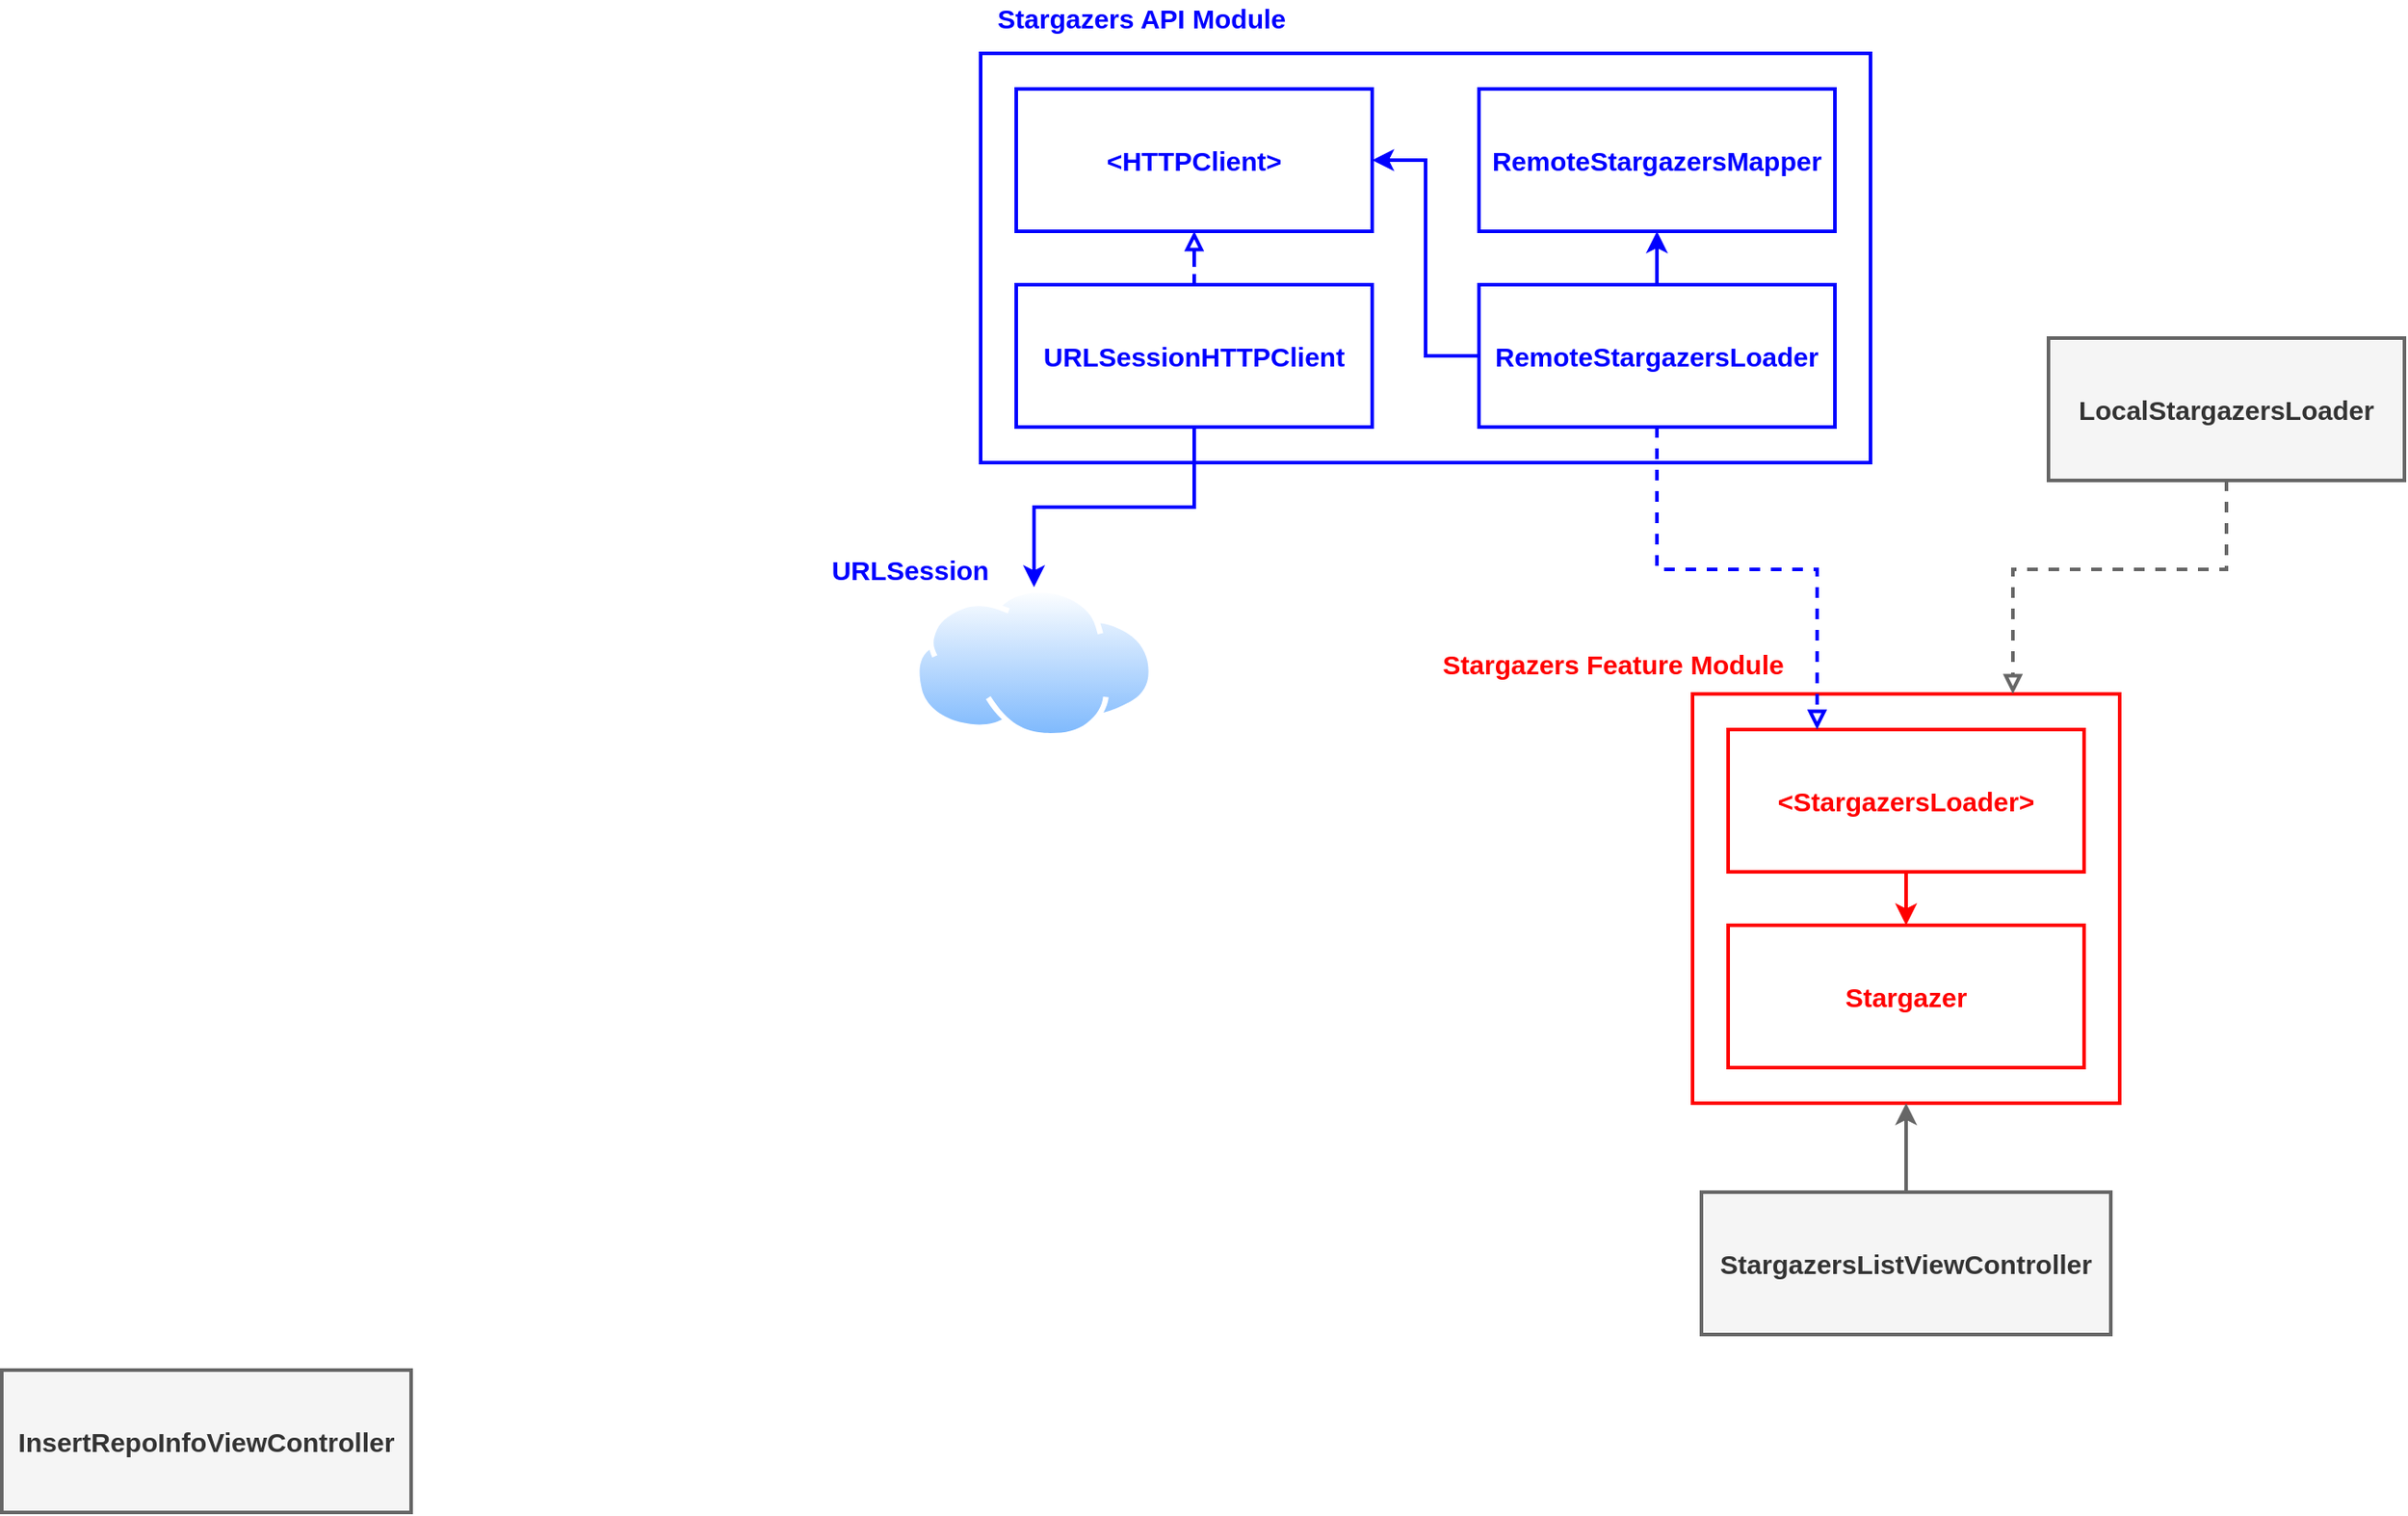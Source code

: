 <mxfile version="14.9.6" type="device"><diagram id="zfFk2GnqR2T1KwoDTGku" name="Page-1"><mxGraphModel dx="3106" dy="2019" grid="1" gridSize="10" guides="1" tooltips="1" connect="1" arrows="1" fold="1" page="0" pageScale="1" pageWidth="827" pageHeight="1169" math="0" shadow="0"><root><mxCell id="0"/><mxCell id="1" parent="0"/><mxCell id="nP8Dd_P6U7jX99yTA_pq-10" value="" style="rounded=0;whiteSpace=wrap;html=1;fillColor=none;strokeWidth=2;strokeColor=#FF0000;" parent="1" vertex="1"><mxGeometry x="-840" y="-580" width="240" height="230" as="geometry"/></mxCell><mxCell id="nP8Dd_P6U7jX99yTA_pq-1" value="" style="rounded=0;whiteSpace=wrap;html=1;fillColor=none;strokeWidth=2;strokeColor=#0000FF;" parent="1" vertex="1"><mxGeometry x="-1240" y="-940" width="500" height="230" as="geometry"/></mxCell><mxCell id="_gjuGQUOKB3lQBDrmwEA-5" style="edgeStyle=orthogonalEdgeStyle;rounded=0;orthogonalLoop=1;jettySize=auto;html=1;fontSize=12;strokeWidth=2;strokeColor=#666666;fillColor=#f5f5f5;entryX=0.5;entryY=1;entryDx=0;entryDy=0;" parent="1" source="_gjuGQUOKB3lQBDrmwEA-1" target="nP8Dd_P6U7jX99yTA_pq-10" edge="1"><mxGeometry relative="1" as="geometry"><mxPoint x="-720" y="-270" as="targetPoint"/></mxGeometry></mxCell><mxCell id="_gjuGQUOKB3lQBDrmwEA-1" value="StargazersListViewController" style="rounded=0;whiteSpace=wrap;html=1;strokeWidth=2;fontSize=15;fontStyle=1;strokeColor=#666666;fontColor=#333333;fillColor=#f5f5f5;" parent="1" vertex="1"><mxGeometry x="-835" y="-300" width="230" height="80" as="geometry"/></mxCell><mxCell id="nP8Dd_P6U7jX99yTA_pq-13" value="" style="edgeStyle=orthogonalEdgeStyle;rounded=0;orthogonalLoop=1;jettySize=auto;html=1;fontSize=15;fontColor=#FF0000;endArrow=classic;endFill=1;strokeWidth=2;strokeColor=#FF0000;" parent="1" source="_gjuGQUOKB3lQBDrmwEA-3" target="nP8Dd_P6U7jX99yTA_pq-12" edge="1"><mxGeometry relative="1" as="geometry"/></mxCell><mxCell id="_gjuGQUOKB3lQBDrmwEA-3" value="&amp;lt;StargazersLoader&amp;gt;" style="rounded=0;whiteSpace=wrap;html=1;fontSize=15;strokeWidth=2;fontStyle=1;strokeColor=#FF0000;fontColor=#FF0000;" parent="1" vertex="1"><mxGeometry x="-820" y="-560" width="200" height="80" as="geometry"/></mxCell><mxCell id="_gjuGQUOKB3lQBDrmwEA-6" style="edgeStyle=orthogonalEdgeStyle;rounded=0;orthogonalLoop=1;jettySize=auto;html=1;fontSize=12;dashed=1;endArrow=block;endFill=0;strokeWidth=2;strokeColor=#0000FF;exitX=0.5;exitY=1;exitDx=0;exitDy=0;entryX=0.25;entryY=0;entryDx=0;entryDy=0;" parent="1" source="_gjuGQUOKB3lQBDrmwEA-4" target="_gjuGQUOKB3lQBDrmwEA-3" edge="1"><mxGeometry relative="1" as="geometry"><Array as="points"><mxPoint x="-860" y="-650"/><mxPoint x="-770" y="-650"/></Array><mxPoint x="-860" y="-710" as="sourcePoint"/><mxPoint x="-720" y="-650" as="targetPoint"/></mxGeometry></mxCell><mxCell id="nP8Dd_P6U7jX99yTA_pq-5" value="" style="edgeStyle=orthogonalEdgeStyle;rounded=0;orthogonalLoop=1;jettySize=auto;html=1;fontSize=15;fontColor=#0000FF;strokeWidth=2;strokeColor=#0000FF;entryX=1;entryY=0.5;entryDx=0;entryDy=0;" parent="1" source="_gjuGQUOKB3lQBDrmwEA-4" target="nP8Dd_P6U7jX99yTA_pq-4" edge="1"><mxGeometry relative="1" as="geometry"/></mxCell><mxCell id="nP8Dd_P6U7jX99yTA_pq-9" value="" style="edgeStyle=orthogonalEdgeStyle;rounded=0;orthogonalLoop=1;jettySize=auto;html=1;fontSize=15;fontColor=#0000FF;endArrow=classic;endFill=1;strokeColor=#0000FF;strokeWidth=2;" parent="1" source="_gjuGQUOKB3lQBDrmwEA-4" target="nP8Dd_P6U7jX99yTA_pq-8" edge="1"><mxGeometry relative="1" as="geometry"/></mxCell><mxCell id="_gjuGQUOKB3lQBDrmwEA-4" value="RemoteStargazersLoader" style="rounded=0;whiteSpace=wrap;html=1;fontSize=15;strokeWidth=2;fontStyle=1;strokeColor=#0000FF;fontColor=#0000FF;" parent="1" vertex="1"><mxGeometry x="-960" y="-810" width="200" height="80" as="geometry"/></mxCell><mxCell id="_gjuGQUOKB3lQBDrmwEA-9" value="InsertRepoInfoViewController" style="rounded=0;whiteSpace=wrap;html=1;strokeWidth=2;fontSize=15;fontStyle=1;strokeColor=#666666;fontColor=#333333;fillColor=#f5f5f5;" parent="1" vertex="1"><mxGeometry x="-1790" y="-200" width="230" height="80" as="geometry"/></mxCell><mxCell id="zqRq3MYB97xJmes2Uslc-2" style="edgeStyle=orthogonalEdgeStyle;rounded=0;orthogonalLoop=1;jettySize=auto;html=1;exitX=0.5;exitY=1;exitDx=0;exitDy=0;strokeWidth=2;dashed=1;endArrow=block;endFill=0;strokeColor=#666666;fillColor=#f5f5f5;entryX=0.75;entryY=0;entryDx=0;entryDy=0;" parent="1" source="zqRq3MYB97xJmes2Uslc-1" target="nP8Dd_P6U7jX99yTA_pq-10" edge="1"><mxGeometry relative="1" as="geometry"><mxPoint x="-670" y="-620" as="targetPoint"/><Array as="points"><mxPoint x="-540" y="-650"/><mxPoint x="-660" y="-650"/></Array></mxGeometry></mxCell><mxCell id="zqRq3MYB97xJmes2Uslc-1" value="LocalStargazersLoader" style="rounded=0;whiteSpace=wrap;html=1;fontSize=15;strokeWidth=2;fontStyle=1;strokeColor=#666666;fontColor=#333333;fillColor=#f5f5f5;" parent="1" vertex="1"><mxGeometry x="-640" y="-780" width="200" height="80" as="geometry"/></mxCell><mxCell id="nP8Dd_P6U7jX99yTA_pq-2" value="Stargazers API Module" style="text;html=1;align=center;verticalAlign=middle;resizable=0;points=[];autosize=1;strokeColor=none;fontSize=15;fontStyle=1;fontColor=#0000FF;" parent="1" vertex="1"><mxGeometry x="-1240" y="-970" width="180" height="20" as="geometry"/></mxCell><mxCell id="nP8Dd_P6U7jX99yTA_pq-4" value="&amp;lt;HTTPClient&amp;gt;" style="rounded=0;whiteSpace=wrap;html=1;fontSize=15;strokeWidth=2;fontStyle=1;strokeColor=#0000FF;fontColor=#0000FF;" parent="1" vertex="1"><mxGeometry x="-1220" y="-920" width="200" height="80" as="geometry"/></mxCell><mxCell id="nP8Dd_P6U7jX99yTA_pq-8" value="RemoteStargazersMapper" style="rounded=0;whiteSpace=wrap;html=1;fontSize=15;strokeWidth=2;fontStyle=1;strokeColor=#0000FF;fontColor=#0000FF;" parent="1" vertex="1"><mxGeometry x="-960" y="-920" width="200" height="80" as="geometry"/></mxCell><mxCell id="nP8Dd_P6U7jX99yTA_pq-11" value="Stargazers Feature Module" style="text;html=1;align=center;verticalAlign=middle;resizable=0;points=[];autosize=1;strokeColor=none;fontSize=15;fontStyle=1;fontColor=#FF0000;" parent="1" vertex="1"><mxGeometry x="-990" y="-607.47" width="210" height="20" as="geometry"/></mxCell><mxCell id="nP8Dd_P6U7jX99yTA_pq-12" value="Stargazer" style="rounded=0;whiteSpace=wrap;html=1;fontSize=15;strokeWidth=2;fontStyle=1;strokeColor=#FF0000;fontColor=#FF0000;" parent="1" vertex="1"><mxGeometry x="-820" y="-450" width="200" height="80" as="geometry"/></mxCell><mxCell id="l1n1Q98g_diuiTE7QiWE-2" value="" style="edgeStyle=orthogonalEdgeStyle;rounded=0;orthogonalLoop=1;jettySize=auto;html=1;strokeWidth=2;strokeColor=#0000FF;dashed=1;endArrow=block;endFill=0;" parent="1" source="l1n1Q98g_diuiTE7QiWE-1" target="nP8Dd_P6U7jX99yTA_pq-4" edge="1"><mxGeometry relative="1" as="geometry"/></mxCell><mxCell id="l1n1Q98g_diuiTE7QiWE-4" value="" style="edgeStyle=orthogonalEdgeStyle;rounded=0;orthogonalLoop=1;jettySize=auto;html=1;endArrow=classic;endFill=1;strokeWidth=2;strokeColor=#0000FF;" parent="1" source="l1n1Q98g_diuiTE7QiWE-1" target="l1n1Q98g_diuiTE7QiWE-3" edge="1"><mxGeometry relative="1" as="geometry"/></mxCell><mxCell id="l1n1Q98g_diuiTE7QiWE-1" value="URLSessionHTTPClient" style="rounded=0;whiteSpace=wrap;html=1;fontSize=15;strokeWidth=2;fontStyle=1;strokeColor=#0000FF;fontColor=#0000FF;" parent="1" vertex="1"><mxGeometry x="-1220" y="-810" width="200" height="80" as="geometry"/></mxCell><mxCell id="l1n1Q98g_diuiTE7QiWE-3" value="" style="aspect=fixed;perimeter=ellipsePerimeter;html=1;align=center;shadow=0;dashed=0;spacingTop=3;image;image=img/lib/active_directory/internet_cloud.svg;" parent="1" vertex="1"><mxGeometry x="-1277.5" y="-640" width="135" height="85.05" as="geometry"/></mxCell><mxCell id="l1n1Q98g_diuiTE7QiWE-6" value="URLSession" style="text;html=1;align=center;verticalAlign=middle;resizable=0;points=[];autosize=1;strokeColor=none;fontSize=15;fontStyle=1;fontColor=#0000FF;" parent="1" vertex="1"><mxGeometry x="-1330" y="-660" width="100" height="20" as="geometry"/></mxCell></root></mxGraphModel></diagram></mxfile>
